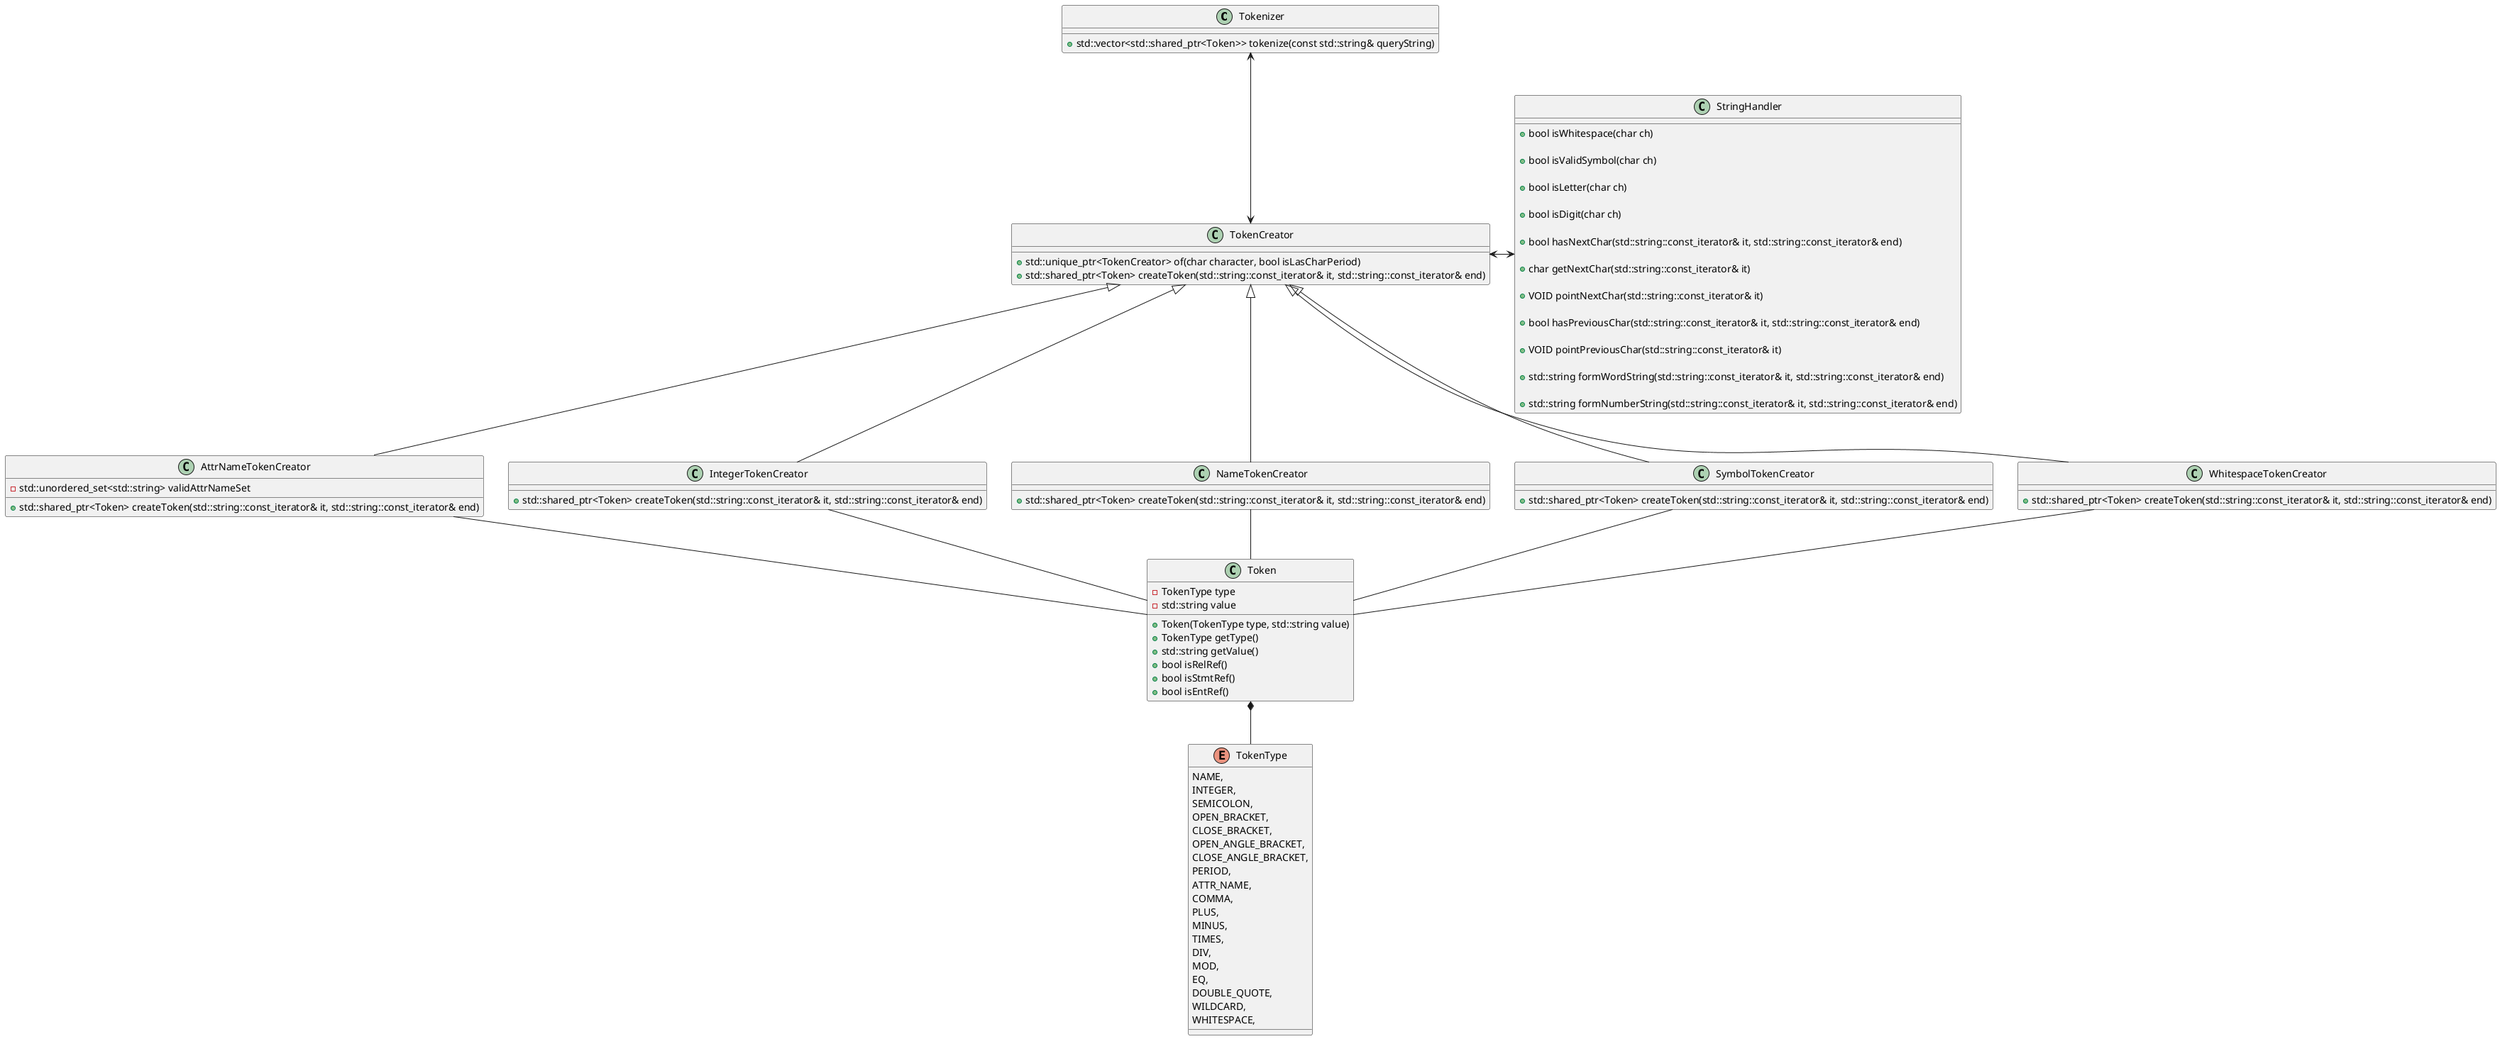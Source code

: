 @startuml

class Tokenizer {
  + std::vector<std::shared_ptr<Token>> tokenize(const std::string& queryString)
}

class Token {
    - TokenType type
    - std::string value

    + Token(TokenType type, std::string value)
    + TokenType getType()
    + std::string getValue()
    + bool isRelRef()
    + bool isStmtRef()
    + bool isEntRef()
}

enum TokenType {
  NAME,
  INTEGER,
  SEMICOLON,
  OPEN_BRACKET,
  CLOSE_BRACKET,
  OPEN_ANGLE_BRACKET,
  CLOSE_ANGLE_BRACKET,
  PERIOD,
  ATTR_NAME,
  COMMA,
  PLUS,
  MINUS,
  TIMES,
  DIV,
  MOD,
  EQ,
  DOUBLE_QUOTE,
  WILDCARD,
  WHITESPACE,
}

class StringHandler {
    + bool isWhitespace(char ch)

    + bool isValidSymbol(char ch)

    + bool isLetter(char ch)

    + bool isDigit(char ch)

    + bool hasNextChar(std::string::const_iterator& it, std::string::const_iterator& end)

    + char getNextChar(std::string::const_iterator& it)

    + VOID pointNextChar(std::string::const_iterator& it)

    + bool hasPreviousChar(std::string::const_iterator& it, std::string::const_iterator& end)

    + VOID pointPreviousChar(std::string::const_iterator& it)

    + std::string formWordString(std::string::const_iterator& it, std::string::const_iterator& end)

    + std::string formNumberString(std::string::const_iterator& it, std::string::const_iterator& end)
}

class TokenCreator {
    + std::unique_ptr<TokenCreator> of(char character, bool isLasCharPeriod)
    + std::shared_ptr<Token> createToken(std::string::const_iterator& it, std::string::const_iterator& end)
}

class AttrNameTokenCreator extends TokenCreator {
    - std::unordered_set<std::string> validAttrNameSet
    + std::shared_ptr<Token> createToken(std::string::const_iterator& it, std::string::const_iterator& end)
}

class IntegerTokenCreator extends TokenCreator {
    + std::shared_ptr<Token> createToken(std::string::const_iterator& it, std::string::const_iterator& end)
}

class NameTokenCreator extends TokenCreator {
    + std::shared_ptr<Token> createToken(std::string::const_iterator& it, std::string::const_iterator& end)
}

class SymbolTokenCreator extends TokenCreator {
    + std::shared_ptr<Token> createToken(std::string::const_iterator& it, std::string::const_iterator& end)
}

class WhitespaceTokenCreator extends TokenCreator {
    + std::shared_ptr<Token> createToken(std::string::const_iterator& it, std::string::const_iterator& end)
}

Tokenizer <-down-> TokenCreator
TokenCreator <-> StringHandler

Token *-down- TokenType

AttrNameTokenCreator -- Token
IntegerTokenCreator -- Token
NameTokenCreator -- Token
SymbolTokenCreator -- Token
WhitespaceTokenCreator -- Token

@enduml
